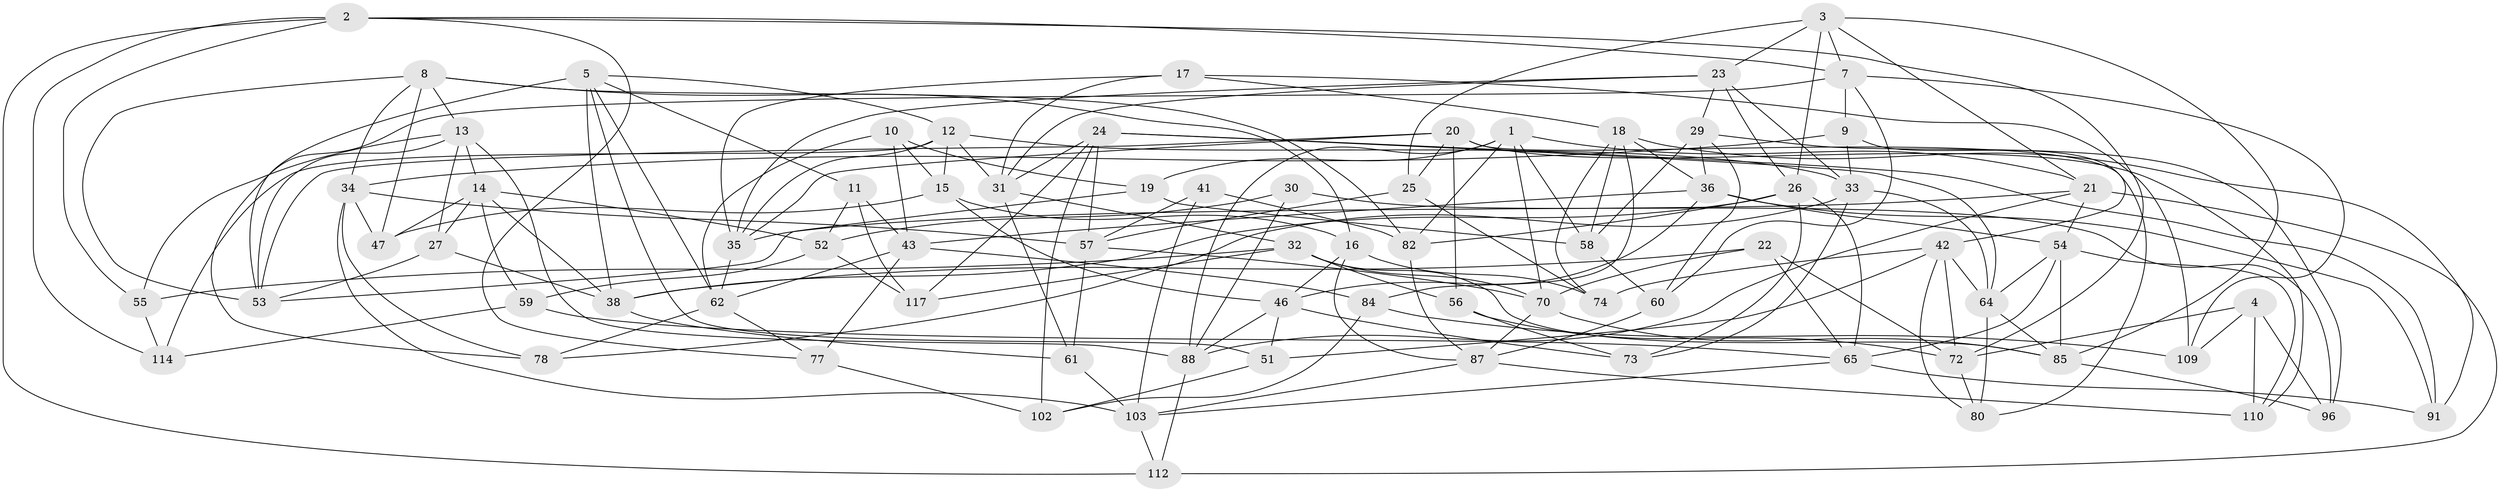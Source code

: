 // original degree distribution, {4: 1.0}
// Generated by graph-tools (version 1.1) at 2025/11/02/27/25 16:11:42]
// undirected, 75 vertices, 189 edges
graph export_dot {
graph [start="1"]
  node [color=gray90,style=filled];
  1 [super="+39"];
  2 [super="+45"];
  3 [super="+76"];
  4;
  5 [super="+6"];
  7 [super="+28"];
  8 [super="+113"];
  9;
  10;
  11;
  12 [super="+86"];
  13 [super="+66"];
  14 [super="+44"];
  15 [super="+75"];
  16 [super="+81"];
  17;
  18 [super="+101"];
  19;
  20 [super="+108"];
  21 [super="+118"];
  22;
  23 [super="+48"];
  24 [super="+37"];
  25;
  26 [super="+97"];
  27;
  29 [super="+89"];
  30;
  31 [super="+68"];
  32 [super="+100"];
  33 [super="+105"];
  34 [super="+83"];
  35 [super="+49"];
  36 [super="+40"];
  38 [super="+63"];
  41;
  42 [super="+115"];
  43 [super="+50"];
  46 [super="+94"];
  47;
  51;
  52 [super="+107"];
  53 [super="+93"];
  54 [super="+104"];
  55;
  56;
  57 [super="+69"];
  58 [super="+67"];
  59;
  60;
  61;
  62 [super="+71"];
  64 [super="+79"];
  65 [super="+98"];
  70 [super="+99"];
  72 [super="+106"];
  73;
  74;
  77;
  78;
  80;
  82 [super="+92"];
  84;
  85 [super="+116"];
  87 [super="+95"];
  88 [super="+90"];
  91;
  96;
  102;
  103 [super="+111"];
  109;
  110;
  112;
  114;
  117;
  1 -- 82;
  1 -- 88;
  1 -- 19;
  1 -- 21;
  1 -- 70;
  1 -- 58;
  2 -- 55;
  2 -- 77;
  2 -- 7;
  2 -- 72;
  2 -- 112;
  2 -- 114;
  3 -- 85;
  3 -- 7;
  3 -- 25;
  3 -- 26;
  3 -- 21;
  3 -- 23;
  4 -- 96;
  4 -- 72;
  4 -- 109;
  4 -- 110;
  5 -- 51;
  5 -- 11;
  5 -- 38;
  5 -- 62;
  5 -- 12;
  5 -- 53;
  7 -- 60;
  7 -- 9;
  7 -- 109;
  7 -- 78;
  8 -- 82;
  8 -- 34;
  8 -- 53;
  8 -- 16;
  8 -- 13;
  8 -- 47;
  9 -- 34;
  9 -- 42;
  9 -- 33;
  10 -- 15;
  10 -- 19;
  10 -- 62;
  10 -- 43;
  11 -- 117;
  11 -- 52;
  11 -- 43;
  12 -- 33;
  12 -- 114;
  12 -- 15;
  12 -- 35;
  12 -- 31;
  13 -- 14;
  13 -- 27;
  13 -- 88;
  13 -- 53;
  13 -- 55;
  14 -- 59;
  14 -- 38;
  14 -- 27;
  14 -- 52;
  14 -- 47;
  15 -- 16 [weight=2];
  15 -- 47;
  15 -- 46;
  16 -- 74;
  16 -- 87;
  16 -- 46;
  17 -- 109;
  17 -- 35;
  17 -- 18;
  17 -- 31;
  18 -- 84;
  18 -- 58;
  18 -- 91;
  18 -- 74;
  18 -- 36;
  19 -- 53;
  19 -- 58;
  20 -- 80;
  20 -- 56;
  20 -- 25;
  20 -- 110;
  20 -- 35;
  20 -- 53;
  21 -- 35;
  21 -- 112;
  21 -- 88;
  21 -- 54;
  22 -- 38;
  22 -- 65;
  22 -- 70;
  22 -- 72;
  23 -- 29;
  23 -- 31;
  23 -- 33;
  23 -- 26;
  23 -- 35;
  24 -- 91;
  24 -- 57;
  24 -- 117;
  24 -- 102;
  24 -- 64;
  24 -- 31;
  25 -- 74;
  25 -- 57;
  26 -- 65;
  26 -- 73;
  26 -- 38;
  26 -- 82;
  27 -- 53;
  27 -- 38;
  29 -- 36;
  29 -- 96;
  29 -- 58 [weight=2];
  29 -- 60;
  30 -- 52 [weight=2];
  30 -- 88;
  30 -- 96;
  31 -- 32;
  31 -- 61;
  32 -- 70;
  32 -- 55;
  32 -- 56;
  32 -- 117;
  32 -- 85;
  33 -- 78;
  33 -- 64;
  33 -- 73;
  34 -- 57;
  34 -- 78;
  34 -- 47;
  34 -- 103;
  35 -- 62;
  36 -- 43;
  36 -- 91;
  36 -- 54;
  36 -- 46;
  38 -- 61;
  41 -- 57;
  41 -- 82 [weight=2];
  41 -- 103;
  42 -- 51;
  42 -- 74;
  42 -- 80;
  42 -- 72;
  42 -- 64;
  43 -- 77;
  43 -- 62;
  43 -- 84;
  46 -- 88;
  46 -- 51;
  46 -- 73;
  51 -- 102;
  52 -- 59;
  52 -- 117;
  54 -- 64;
  54 -- 65;
  54 -- 110;
  54 -- 85;
  55 -- 114;
  56 -- 73;
  56 -- 72;
  57 -- 61;
  57 -- 70;
  58 -- 60;
  59 -- 65;
  59 -- 114;
  60 -- 87;
  61 -- 103;
  62 -- 77;
  62 -- 78;
  64 -- 80;
  64 -- 85;
  65 -- 91;
  65 -- 103;
  70 -- 85;
  70 -- 87;
  72 -- 80;
  77 -- 102;
  82 -- 87;
  84 -- 109;
  84 -- 102;
  85 -- 96;
  87 -- 110;
  87 -- 103;
  88 -- 112;
  103 -- 112;
}
